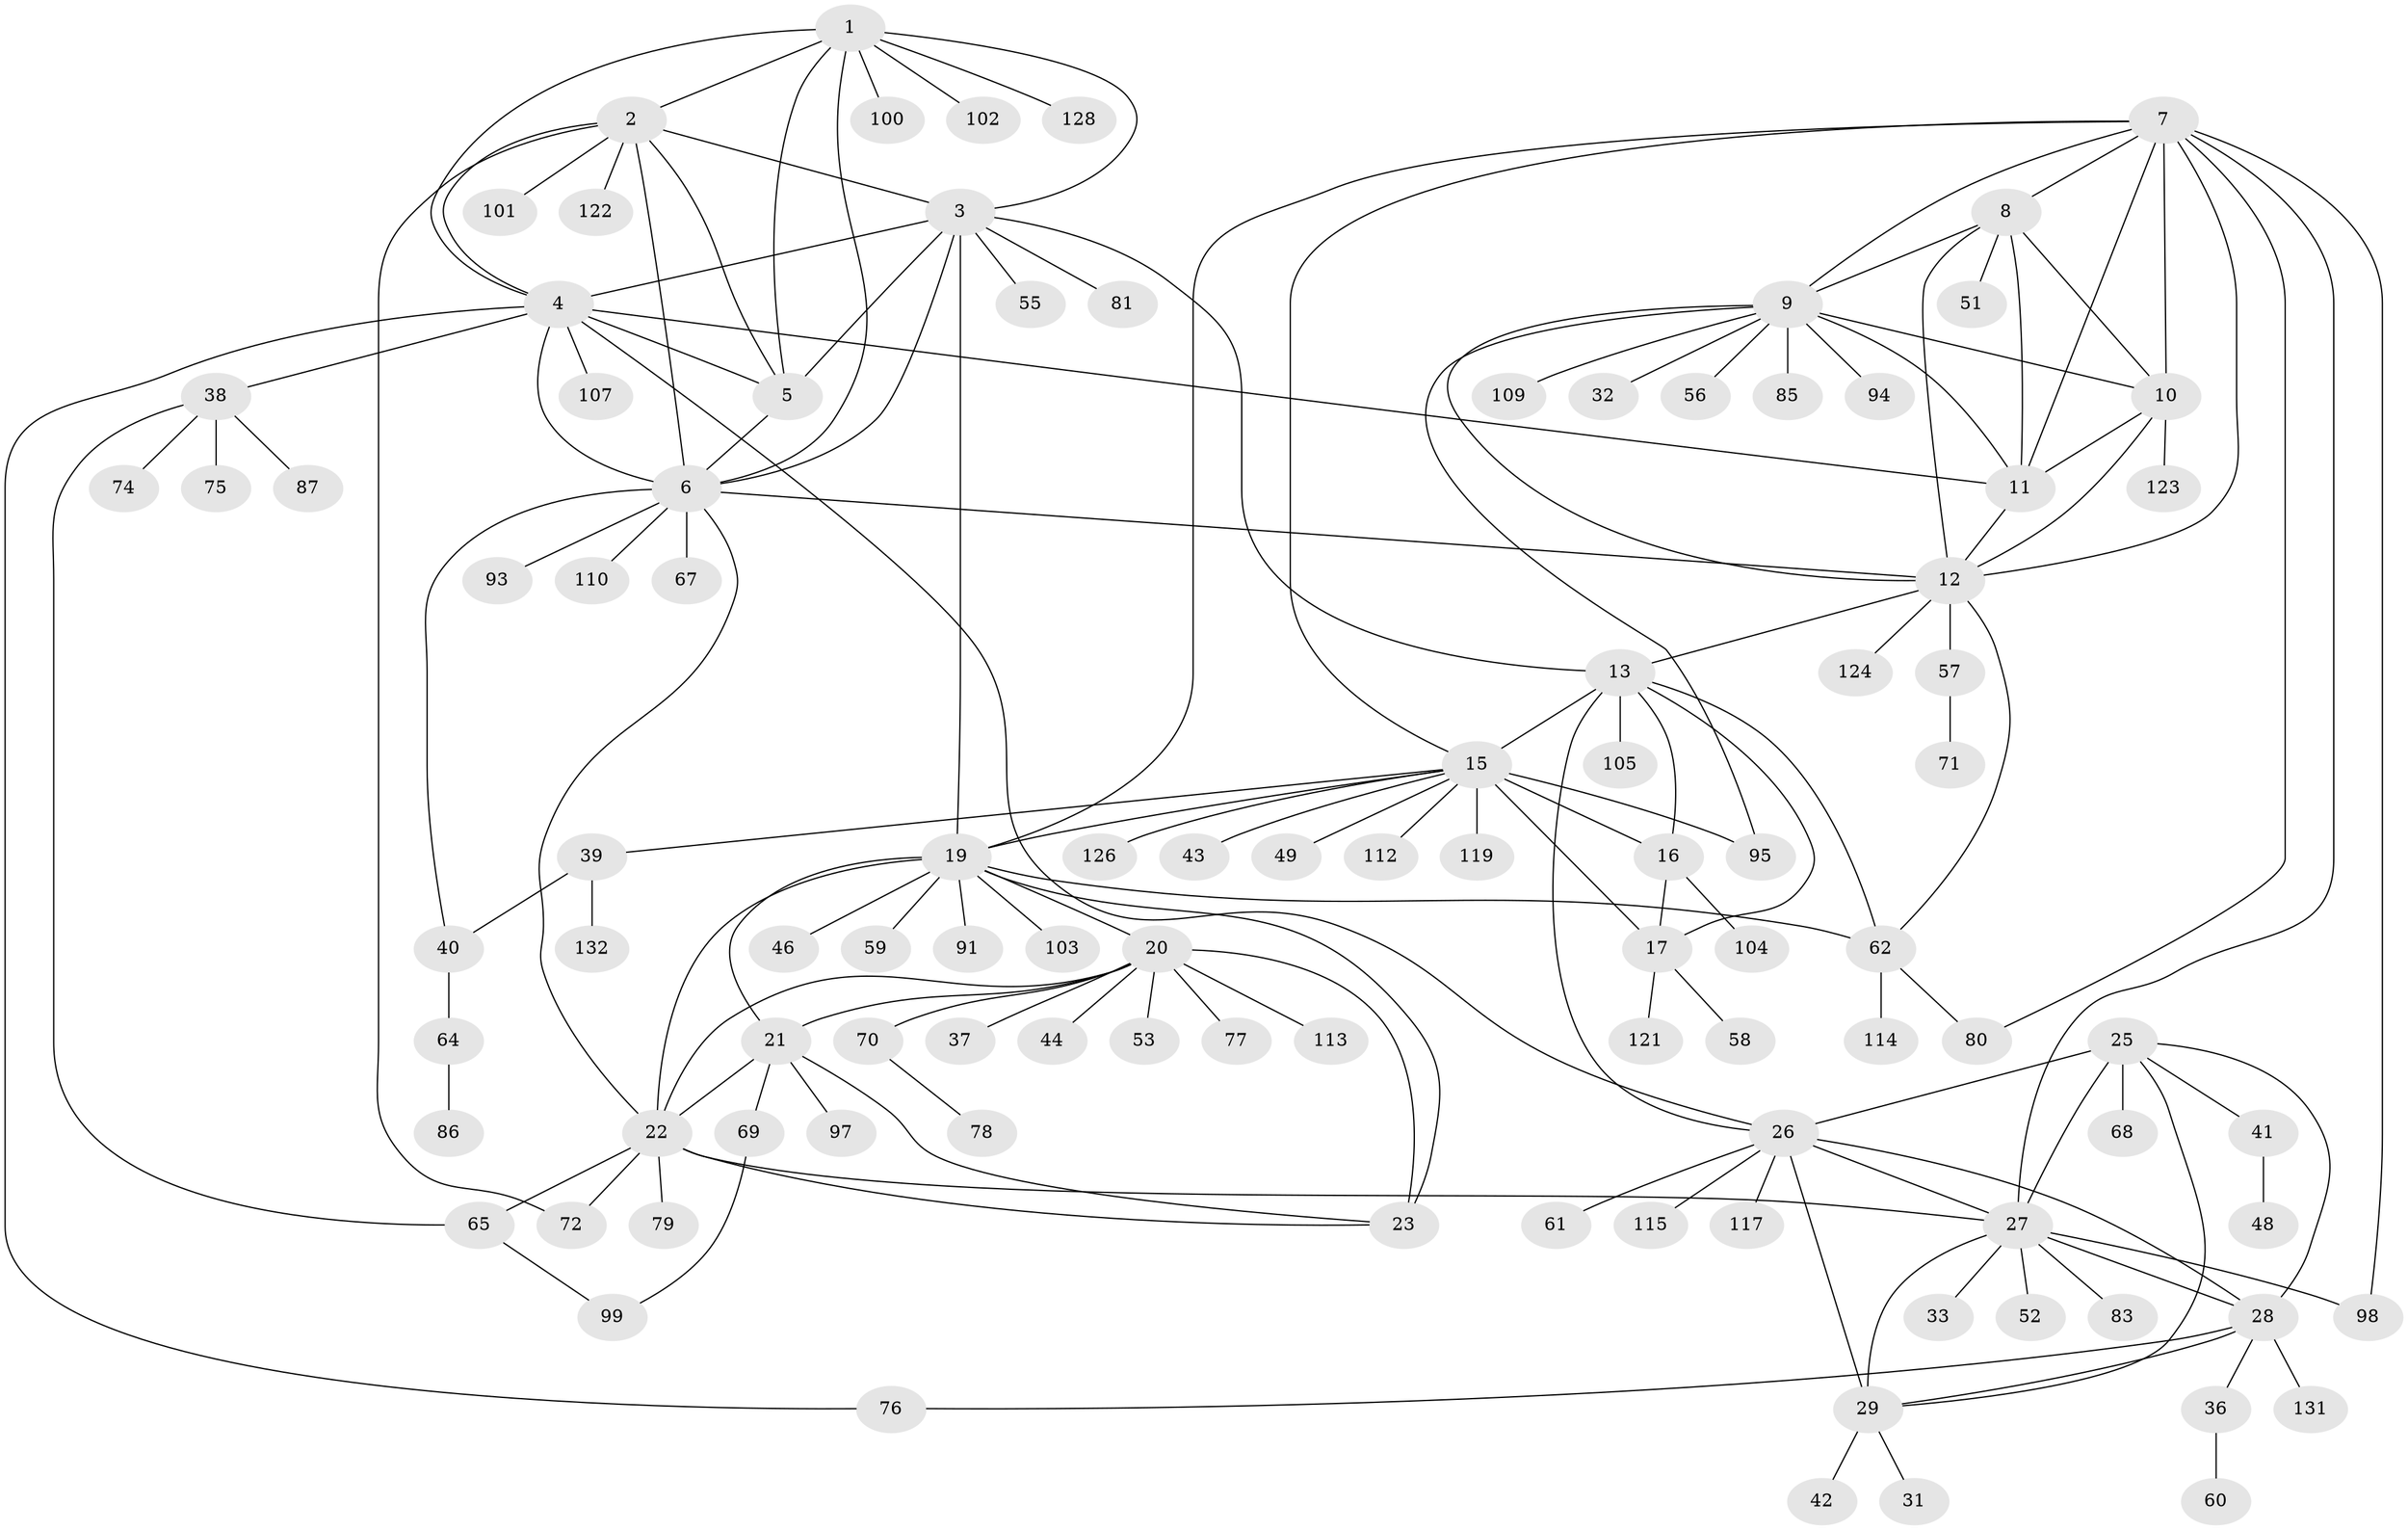 // original degree distribution, {9: 0.030303030303030304, 8: 0.045454545454545456, 11: 0.05303030303030303, 5: 0.030303030303030304, 10: 0.015151515151515152, 6: 0.015151515151515152, 7: 0.045454545454545456, 12: 0.007575757575757576, 1: 0.5757575757575758, 2: 0.12121212121212122, 3: 0.05303030303030303, 4: 0.007575757575757576}
// Generated by graph-tools (version 1.1) at 2025/11/02/27/25 16:11:29]
// undirected, 102 vertices, 155 edges
graph export_dot {
graph [start="1"]
  node [color=gray90,style=filled];
  1 [super="+96"];
  2 [super="+125"];
  3 [super="+45"];
  4 [super="+90"];
  5;
  6 [super="+34"];
  7 [super="+54"];
  8;
  9 [super="+89"];
  10;
  11 [super="+129"];
  12 [super="+47"];
  13 [super="+14"];
  15 [super="+18"];
  16 [super="+130"];
  17;
  19 [super="+24"];
  20 [super="+66"];
  21 [super="+92"];
  22 [super="+106"];
  23;
  25 [super="+116"];
  26 [super="+63"];
  27 [super="+30"];
  28 [super="+120"];
  29 [super="+35"];
  31;
  32;
  33 [super="+118"];
  36;
  37;
  38;
  39 [super="+111"];
  40 [super="+50"];
  41;
  42;
  43;
  44;
  46;
  48;
  49;
  51;
  52;
  53;
  55;
  56;
  57;
  58;
  59;
  60;
  61 [super="+73"];
  62 [super="+127"];
  64 [super="+108"];
  65 [super="+82"];
  67;
  68;
  69;
  70 [super="+88"];
  71;
  72;
  74;
  75;
  76 [super="+84"];
  77;
  78;
  79;
  80;
  81;
  83;
  85;
  86;
  87;
  91;
  93;
  94;
  95;
  97;
  98;
  99;
  100;
  101;
  102;
  103;
  104;
  105;
  107;
  109;
  110;
  112;
  113;
  114;
  115;
  117;
  119;
  121;
  122;
  123;
  124;
  126;
  128;
  131;
  132;
  1 -- 2;
  1 -- 3;
  1 -- 4;
  1 -- 5;
  1 -- 6;
  1 -- 100;
  1 -- 102;
  1 -- 128;
  2 -- 3;
  2 -- 4;
  2 -- 5;
  2 -- 6;
  2 -- 72;
  2 -- 101;
  2 -- 122;
  3 -- 4;
  3 -- 5;
  3 -- 6;
  3 -- 13;
  3 -- 55;
  3 -- 19;
  3 -- 81;
  4 -- 5;
  4 -- 6;
  4 -- 11;
  4 -- 26;
  4 -- 38;
  4 -- 76;
  4 -- 107;
  5 -- 6;
  6 -- 22;
  6 -- 67;
  6 -- 93;
  6 -- 110;
  6 -- 12;
  6 -- 40;
  7 -- 8;
  7 -- 9;
  7 -- 10;
  7 -- 11;
  7 -- 12;
  7 -- 27;
  7 -- 80;
  7 -- 98;
  7 -- 19;
  7 -- 15;
  8 -- 9;
  8 -- 10;
  8 -- 11;
  8 -- 12;
  8 -- 51;
  9 -- 10;
  9 -- 11;
  9 -- 12;
  9 -- 32;
  9 -- 56;
  9 -- 85;
  9 -- 94;
  9 -- 109;
  9 -- 95;
  10 -- 11;
  10 -- 12;
  10 -- 123;
  11 -- 12;
  12 -- 57;
  12 -- 124;
  12 -- 13;
  12 -- 62;
  13 -- 15 [weight=4];
  13 -- 16 [weight=2];
  13 -- 17 [weight=2];
  13 -- 62;
  13 -- 105;
  13 -- 26;
  15 -- 16 [weight=2];
  15 -- 17 [weight=2];
  15 -- 39;
  15 -- 95;
  15 -- 43;
  15 -- 112;
  15 -- 49;
  15 -- 119;
  15 -- 126;
  15 -- 19;
  16 -- 17;
  16 -- 104;
  17 -- 58;
  17 -- 121;
  19 -- 20 [weight=2];
  19 -- 21 [weight=2];
  19 -- 22 [weight=2];
  19 -- 23 [weight=2];
  19 -- 59;
  19 -- 91;
  19 -- 103;
  19 -- 46;
  19 -- 62;
  20 -- 21;
  20 -- 22;
  20 -- 23;
  20 -- 37;
  20 -- 44;
  20 -- 53;
  20 -- 70;
  20 -- 77;
  20 -- 113;
  21 -- 22;
  21 -- 23;
  21 -- 69;
  21 -- 97;
  22 -- 23;
  22 -- 72;
  22 -- 79;
  22 -- 27;
  22 -- 65;
  25 -- 26;
  25 -- 27 [weight=2];
  25 -- 28;
  25 -- 29;
  25 -- 41;
  25 -- 68;
  26 -- 27 [weight=2];
  26 -- 28;
  26 -- 29;
  26 -- 61;
  26 -- 115;
  26 -- 117;
  27 -- 28 [weight=2];
  27 -- 29 [weight=2];
  27 -- 33;
  27 -- 98;
  27 -- 83;
  27 -- 52;
  28 -- 29;
  28 -- 36;
  28 -- 76;
  28 -- 131;
  29 -- 31;
  29 -- 42;
  36 -- 60;
  38 -- 65;
  38 -- 74;
  38 -- 75;
  38 -- 87;
  39 -- 40;
  39 -- 132;
  40 -- 64;
  41 -- 48;
  57 -- 71;
  62 -- 80;
  62 -- 114;
  64 -- 86;
  65 -- 99;
  69 -- 99;
  70 -- 78;
}
